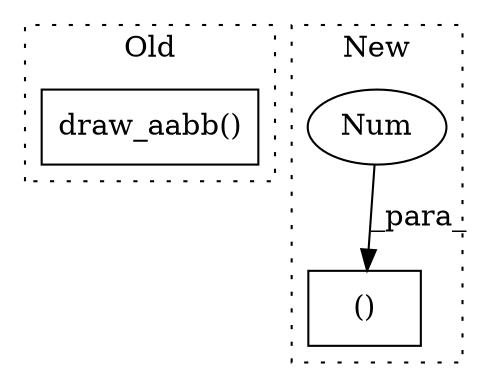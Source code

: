 digraph G {
subgraph cluster0 {
1 [label="draw_aabb()" a="75" s="3227,3249" l="13,1" shape="box"];
label = "Old";
style="dotted";
}
subgraph cluster1 {
2 [label="()" a="54" s="2652" l="25" shape="box"];
3 [label="Num" a="76" s="2676" l="1" shape="ellipse"];
label = "New";
style="dotted";
}
3 -> 2 [label="_para_"];
}